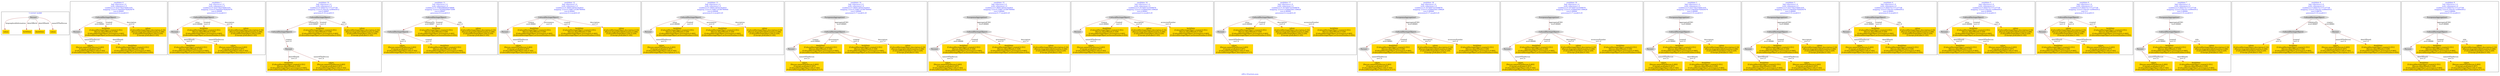 digraph n0 {
fontcolor="blue"
remincross="true"
label="s09-s-18-artists.json"
subgraph cluster_0 {
label="1-correct model"
n2[style="filled",color="white",fillcolor="lightgray",label="Person1"];
n3[shape="plaintext",style="filled",fillcolor="gold",label="values"];
n4[shape="plaintext",style="filled",fillcolor="gold",label="birthDate"];
n5[shape="plaintext",style="filled",fillcolor="gold",label="deathDate"];
n6[shape="plaintext",style="filled",fillcolor="gold",label="values"];
}
subgraph cluster_1 {
label="candidate 0\nlink coherence:1.0\nnode coherence:1.0\nconfidence:0.4257762378461435\nmapping score:0.5585920792820479\ncost:4.99981\n-precision:0.4-recall:0.5"
n8[style="filled",color="white",fillcolor="lightgray",label="CulturalHeritageObject1"];
n9[style="filled",color="white",fillcolor="lightgray",label="Person1"];
n10[shape="plaintext",style="filled",fillcolor="gold",label="values\n[Person,nameOfThePerson,0.493]\n[Concept,prefLabel,0.207]\n[CulturalHeritageObject,title,0.183]\n[CulturalHeritageObject,description,0.117]"];
n11[shape="plaintext",style="filled",fillcolor="gold",label="birthDate\n[CulturalHeritageObject,created,0.551]\n[Person,dateOfDeath,0.328]\n[CulturalHeritageObject,provenance,0.065]\n[CulturalHeritageObject,accessionNumber,0.055]"];
n12[shape="plaintext",style="filled",fillcolor="gold",label="deathDate\n[CulturalHeritageObject,created,0.551]\n[Person,dateOfDeath,0.328]\n[CulturalHeritageObject,provenance,0.065]\n[CulturalHeritageObject,accessionNumber,0.055]"];
n13[shape="plaintext",style="filled",fillcolor="gold",label="values\n[CulturalHeritageObject,description,0.33]\n[Person,biographicalInformation,0.296]\n[CulturalHeritageObject,title,0.229]\n[Concept,prefLabel,0.145]"];
}
subgraph cluster_2 {
label="candidate 1\nlink coherence:1.0\nnode coherence:1.0\nconfidence:0.4257762378461435\nmapping score:0.5585920792820479\ncost:4.99999\n-precision:0.4-recall:0.5"
n15[style="filled",color="white",fillcolor="lightgray",label="CulturalHeritageObject1"];
n16[style="filled",color="white",fillcolor="lightgray",label="Person2"];
n17[shape="plaintext",style="filled",fillcolor="gold",label="deathDate\n[CulturalHeritageObject,created,0.551]\n[Person,dateOfDeath,0.328]\n[CulturalHeritageObject,provenance,0.065]\n[CulturalHeritageObject,accessionNumber,0.055]"];
n18[shape="plaintext",style="filled",fillcolor="gold",label="birthDate\n[CulturalHeritageObject,created,0.551]\n[Person,dateOfDeath,0.328]\n[CulturalHeritageObject,provenance,0.065]\n[CulturalHeritageObject,accessionNumber,0.055]"];
n19[shape="plaintext",style="filled",fillcolor="gold",label="values\n[CulturalHeritageObject,description,0.33]\n[Person,biographicalInformation,0.296]\n[CulturalHeritageObject,title,0.229]\n[Concept,prefLabel,0.145]"];
n20[shape="plaintext",style="filled",fillcolor="gold",label="values\n[Person,nameOfThePerson,0.493]\n[Concept,prefLabel,0.207]\n[CulturalHeritageObject,title,0.183]\n[CulturalHeritageObject,description,0.117]"];
}
subgraph cluster_3 {
label="candidate 10\nlink coherence:1.0\nnode coherence:1.0\nconfidence:0.4005751777137736\nmapping score:0.5501917259045912\ncost:5.99997\n-precision:0.33-recall:0.5"
n22[style="filled",color="white",fillcolor="lightgray",label="CulturalHeritageObject1"];
n23[style="filled",color="white",fillcolor="lightgray",label="CulturalHeritageObject2"];
n24[style="filled",color="white",fillcolor="lightgray",label="Person2"];
n25[shape="plaintext",style="filled",fillcolor="gold",label="deathDate\n[CulturalHeritageObject,created,0.551]\n[Person,dateOfDeath,0.328]\n[CulturalHeritageObject,provenance,0.065]\n[CulturalHeritageObject,accessionNumber,0.055]"];
n26[shape="plaintext",style="filled",fillcolor="gold",label="birthDate\n[CulturalHeritageObject,created,0.551]\n[Person,dateOfDeath,0.328]\n[CulturalHeritageObject,provenance,0.065]\n[CulturalHeritageObject,accessionNumber,0.055]"];
n27[shape="plaintext",style="filled",fillcolor="gold",label="values\n[CulturalHeritageObject,description,0.33]\n[Person,biographicalInformation,0.296]\n[CulturalHeritageObject,title,0.229]\n[Concept,prefLabel,0.145]"];
n28[shape="plaintext",style="filled",fillcolor="gold",label="values\n[Person,nameOfThePerson,0.493]\n[Concept,prefLabel,0.207]\n[CulturalHeritageObject,title,0.183]\n[CulturalHeritageObject,description,0.117]"];
}
subgraph cluster_4 {
label="candidate 11\nlink coherence:1.0\nnode coherence:1.0\nconfidence:0.37882088492079696\nmapping score:0.542940294973599\ncost:4.99997\n-precision:0.0-recall:0.0"
n30[style="filled",color="white",fillcolor="lightgray",label="CulturalHeritageObject1"];
n31[style="filled",color="white",fillcolor="lightgray",label="CulturalHeritageObject2"];
n32[shape="plaintext",style="filled",fillcolor="gold",label="values\n[Person,nameOfThePerson,0.493]\n[Concept,prefLabel,0.207]\n[CulturalHeritageObject,title,0.183]\n[CulturalHeritageObject,description,0.117]"];
n33[shape="plaintext",style="filled",fillcolor="gold",label="birthDate\n[CulturalHeritageObject,created,0.551]\n[Person,dateOfDeath,0.328]\n[CulturalHeritageObject,provenance,0.065]\n[CulturalHeritageObject,accessionNumber,0.055]"];
n34[shape="plaintext",style="filled",fillcolor="gold",label="deathDate\n[CulturalHeritageObject,created,0.551]\n[Person,dateOfDeath,0.328]\n[CulturalHeritageObject,provenance,0.065]\n[CulturalHeritageObject,accessionNumber,0.055]"];
n35[shape="plaintext",style="filled",fillcolor="gold",label="values\n[CulturalHeritageObject,description,0.33]\n[Person,biographicalInformation,0.296]\n[CulturalHeritageObject,title,0.229]\n[Concept,prefLabel,0.145]"];
}
subgraph cluster_5 {
label="candidate 12\nlink coherence:1.0\nnode coherence:1.0\nconfidence:0.3600130542342833\nmapping score:0.5366710180780944\ncost:4.99981\n-precision:0.2-recall:0.25"
n37[style="filled",color="white",fillcolor="lightgray",label="CulturalHeritageObject1"];
n38[style="filled",color="white",fillcolor="lightgray",label="Person1"];
n39[shape="plaintext",style="filled",fillcolor="gold",label="deathDate\n[CulturalHeritageObject,created,0.551]\n[Person,dateOfDeath,0.328]\n[CulturalHeritageObject,provenance,0.065]\n[CulturalHeritageObject,accessionNumber,0.055]"];
n40[shape="plaintext",style="filled",fillcolor="gold",label="values\n[Person,nameOfThePerson,0.493]\n[Concept,prefLabel,0.207]\n[CulturalHeritageObject,title,0.183]\n[CulturalHeritageObject,description,0.117]"];
n41[shape="plaintext",style="filled",fillcolor="gold",label="birthDate\n[CulturalHeritageObject,created,0.551]\n[Person,dateOfDeath,0.328]\n[CulturalHeritageObject,provenance,0.065]\n[CulturalHeritageObject,accessionNumber,0.055]"];
n42[shape="plaintext",style="filled",fillcolor="gold",label="values\n[CulturalHeritageObject,description,0.33]\n[Person,biographicalInformation,0.296]\n[CulturalHeritageObject,title,0.229]\n[Concept,prefLabel,0.145]"];
}
subgraph cluster_6 {
label="candidate 13\nlink coherence:1.0\nnode coherence:1.0\nconfidence:0.3600130542342833\nmapping score:0.5366710180780944\ncost:4.99999\n-precision:0.2-recall:0.25"
n44[style="filled",color="white",fillcolor="lightgray",label="CulturalHeritageObject1"];
n45[style="filled",color="white",fillcolor="lightgray",label="Person2"];
n46[shape="plaintext",style="filled",fillcolor="gold",label="birthDate\n[CulturalHeritageObject,created,0.551]\n[Person,dateOfDeath,0.328]\n[CulturalHeritageObject,provenance,0.065]\n[CulturalHeritageObject,accessionNumber,0.055]"];
n47[shape="plaintext",style="filled",fillcolor="gold",label="deathDate\n[CulturalHeritageObject,created,0.551]\n[Person,dateOfDeath,0.328]\n[CulturalHeritageObject,provenance,0.065]\n[CulturalHeritageObject,accessionNumber,0.055]"];
n48[shape="plaintext",style="filled",fillcolor="gold",label="values\n[CulturalHeritageObject,description,0.33]\n[Person,biographicalInformation,0.296]\n[CulturalHeritageObject,title,0.229]\n[Concept,prefLabel,0.145]"];
n49[shape="plaintext",style="filled",fillcolor="gold",label="values\n[Person,nameOfThePerson,0.493]\n[Concept,prefLabel,0.207]\n[CulturalHeritageObject,title,0.183]\n[CulturalHeritageObject,description,0.117]"];
}
subgraph cluster_7 {
label="candidate 14\nlink coherence:1.0\nnode coherence:1.0\nconfidence:0.3600130542342833\nmapping score:0.5366710180780944\ncost:5.99966\n-precision:0.17-recall:0.25"
n51[style="filled",color="white",fillcolor="lightgray",label="CulturalHeritageObject1"];
n52[style="filled",color="white",fillcolor="lightgray",label="Person1"];
n53[style="filled",color="white",fillcolor="lightgray",label="EuropeanaAggregation1"];
n54[shape="plaintext",style="filled",fillcolor="gold",label="deathDate\n[CulturalHeritageObject,created,0.551]\n[Person,dateOfDeath,0.328]\n[CulturalHeritageObject,provenance,0.065]\n[CulturalHeritageObject,accessionNumber,0.055]"];
n55[shape="plaintext",style="filled",fillcolor="gold",label="values\n[Person,nameOfThePerson,0.493]\n[Concept,prefLabel,0.207]\n[CulturalHeritageObject,title,0.183]\n[CulturalHeritageObject,description,0.117]"];
n56[shape="plaintext",style="filled",fillcolor="gold",label="birthDate\n[CulturalHeritageObject,created,0.551]\n[Person,dateOfDeath,0.328]\n[CulturalHeritageObject,provenance,0.065]\n[CulturalHeritageObject,accessionNumber,0.055]"];
n57[shape="plaintext",style="filled",fillcolor="gold",label="values\n[CulturalHeritageObject,description,0.33]\n[Person,biographicalInformation,0.296]\n[CulturalHeritageObject,title,0.229]\n[Concept,prefLabel,0.145]"];
}
subgraph cluster_8 {
label="candidate 15\nlink coherence:1.0\nnode coherence:1.0\nconfidence:0.3600130542342833\nmapping score:0.5366710180780944\ncost:5.99984\n-precision:0.17-recall:0.25"
n59[style="filled",color="white",fillcolor="lightgray",label="CulturalHeritageObject1"];
n60[style="filled",color="white",fillcolor="lightgray",label="Person2"];
n61[style="filled",color="white",fillcolor="lightgray",label="EuropeanaAggregation1"];
n62[shape="plaintext",style="filled",fillcolor="gold",label="birthDate\n[CulturalHeritageObject,created,0.551]\n[Person,dateOfDeath,0.328]\n[CulturalHeritageObject,provenance,0.065]\n[CulturalHeritageObject,accessionNumber,0.055]"];
n63[shape="plaintext",style="filled",fillcolor="gold",label="deathDate\n[CulturalHeritageObject,created,0.551]\n[Person,dateOfDeath,0.328]\n[CulturalHeritageObject,provenance,0.065]\n[CulturalHeritageObject,accessionNumber,0.055]"];
n64[shape="plaintext",style="filled",fillcolor="gold",label="values\n[CulturalHeritageObject,description,0.33]\n[Person,biographicalInformation,0.296]\n[CulturalHeritageObject,title,0.229]\n[Concept,prefLabel,0.145]"];
n65[shape="plaintext",style="filled",fillcolor="gold",label="values\n[Person,nameOfThePerson,0.493]\n[Concept,prefLabel,0.207]\n[CulturalHeritageObject,title,0.183]\n[CulturalHeritageObject,description,0.117]"];
}
subgraph cluster_9 {
label="candidate 16\nlink coherence:1.0\nnode coherence:1.0\nconfidence:0.3574007323508879\nmapping score:0.5358002441169626\ncost:4.99981\n-precision:0.2-recall:0.25"
n67[style="filled",color="white",fillcolor="lightgray",label="CulturalHeritageObject1"];
n68[style="filled",color="white",fillcolor="lightgray",label="Person1"];
n69[shape="plaintext",style="filled",fillcolor="gold",label="values\n[Person,nameOfThePerson,0.493]\n[Concept,prefLabel,0.207]\n[CulturalHeritageObject,title,0.183]\n[CulturalHeritageObject,description,0.117]"];
n70[shape="plaintext",style="filled",fillcolor="gold",label="deathDate\n[CulturalHeritageObject,created,0.551]\n[Person,dateOfDeath,0.328]\n[CulturalHeritageObject,provenance,0.065]\n[CulturalHeritageObject,accessionNumber,0.055]"];
n71[shape="plaintext",style="filled",fillcolor="gold",label="values\n[CulturalHeritageObject,description,0.33]\n[Person,biographicalInformation,0.296]\n[CulturalHeritageObject,title,0.229]\n[Concept,prefLabel,0.145]"];
n72[shape="plaintext",style="filled",fillcolor="gold",label="birthDate\n[CulturalHeritageObject,created,0.551]\n[Person,dateOfDeath,0.328]\n[CulturalHeritageObject,provenance,0.065]\n[CulturalHeritageObject,accessionNumber,0.055]"];
}
subgraph cluster_10 {
label="candidate 17\nlink coherence:1.0\nnode coherence:1.0\nconfidence:0.3574007323508879\nmapping score:0.5358002441169626\ncost:4.99999\n-precision:0.2-recall:0.25"
n74[style="filled",color="white",fillcolor="lightgray",label="CulturalHeritageObject1"];
n75[style="filled",color="white",fillcolor="lightgray",label="Person2"];
n76[shape="plaintext",style="filled",fillcolor="gold",label="deathDate\n[CulturalHeritageObject,created,0.551]\n[Person,dateOfDeath,0.328]\n[CulturalHeritageObject,provenance,0.065]\n[CulturalHeritageObject,accessionNumber,0.055]"];
n77[shape="plaintext",style="filled",fillcolor="gold",label="values\n[CulturalHeritageObject,description,0.33]\n[Person,biographicalInformation,0.296]\n[CulturalHeritageObject,title,0.229]\n[Concept,prefLabel,0.145]"];
n78[shape="plaintext",style="filled",fillcolor="gold",label="birthDate\n[CulturalHeritageObject,created,0.551]\n[Person,dateOfDeath,0.328]\n[CulturalHeritageObject,provenance,0.065]\n[CulturalHeritageObject,accessionNumber,0.055]"];
n79[shape="plaintext",style="filled",fillcolor="gold",label="values\n[Person,nameOfThePerson,0.493]\n[Concept,prefLabel,0.207]\n[CulturalHeritageObject,title,0.183]\n[CulturalHeritageObject,description,0.117]"];
}
subgraph cluster_11 {
label="candidate 18\nlink coherence:1.0\nnode coherence:1.0\nconfidence:0.3574007323508879\nmapping score:0.5358002441169626\ncost:5.99966\n-precision:0.17-recall:0.25"
n81[style="filled",color="white",fillcolor="lightgray",label="CulturalHeritageObject1"];
n82[style="filled",color="white",fillcolor="lightgray",label="Person1"];
n83[style="filled",color="white",fillcolor="lightgray",label="EuropeanaAggregation1"];
n84[shape="plaintext",style="filled",fillcolor="gold",label="values\n[Person,nameOfThePerson,0.493]\n[Concept,prefLabel,0.207]\n[CulturalHeritageObject,title,0.183]\n[CulturalHeritageObject,description,0.117]"];
n85[shape="plaintext",style="filled",fillcolor="gold",label="deathDate\n[CulturalHeritageObject,created,0.551]\n[Person,dateOfDeath,0.328]\n[CulturalHeritageObject,provenance,0.065]\n[CulturalHeritageObject,accessionNumber,0.055]"];
n86[shape="plaintext",style="filled",fillcolor="gold",label="values\n[CulturalHeritageObject,description,0.33]\n[Person,biographicalInformation,0.296]\n[CulturalHeritageObject,title,0.229]\n[Concept,prefLabel,0.145]"];
n87[shape="plaintext",style="filled",fillcolor="gold",label="birthDate\n[CulturalHeritageObject,created,0.551]\n[Person,dateOfDeath,0.328]\n[CulturalHeritageObject,provenance,0.065]\n[CulturalHeritageObject,accessionNumber,0.055]"];
}
subgraph cluster_12 {
label="candidate 19\nlink coherence:1.0\nnode coherence:1.0\nconfidence:0.3574007323508879\nmapping score:0.5358002441169626\ncost:5.99984\n-precision:0.17-recall:0.25"
n89[style="filled",color="white",fillcolor="lightgray",label="CulturalHeritageObject1"];
n90[style="filled",color="white",fillcolor="lightgray",label="Person2"];
n91[style="filled",color="white",fillcolor="lightgray",label="EuropeanaAggregation1"];
n92[shape="plaintext",style="filled",fillcolor="gold",label="deathDate\n[CulturalHeritageObject,created,0.551]\n[Person,dateOfDeath,0.328]\n[CulturalHeritageObject,provenance,0.065]\n[CulturalHeritageObject,accessionNumber,0.055]"];
n93[shape="plaintext",style="filled",fillcolor="gold",label="values\n[CulturalHeritageObject,description,0.33]\n[Person,biographicalInformation,0.296]\n[CulturalHeritageObject,title,0.229]\n[Concept,prefLabel,0.145]"];
n94[shape="plaintext",style="filled",fillcolor="gold",label="birthDate\n[CulturalHeritageObject,created,0.551]\n[Person,dateOfDeath,0.328]\n[CulturalHeritageObject,provenance,0.065]\n[CulturalHeritageObject,accessionNumber,0.055]"];
n95[shape="plaintext",style="filled",fillcolor="gold",label="values\n[Person,nameOfThePerson,0.493]\n[Concept,prefLabel,0.207]\n[CulturalHeritageObject,title,0.183]\n[CulturalHeritageObject,description,0.117]"];
}
subgraph cluster_13 {
label="candidate 2\nlink coherence:1.0\nnode coherence:1.0\nconfidence:0.4257762378461435\nmapping score:0.5585920792820479\ncost:5.99966\n-precision:0.33-recall:0.5"
n97[style="filled",color="white",fillcolor="lightgray",label="CulturalHeritageObject1"];
n98[style="filled",color="white",fillcolor="lightgray",label="Person1"];
n99[style="filled",color="white",fillcolor="lightgray",label="EuropeanaAggregation1"];
n100[shape="plaintext",style="filled",fillcolor="gold",label="values\n[Person,nameOfThePerson,0.493]\n[Concept,prefLabel,0.207]\n[CulturalHeritageObject,title,0.183]\n[CulturalHeritageObject,description,0.117]"];
n101[shape="plaintext",style="filled",fillcolor="gold",label="birthDate\n[CulturalHeritageObject,created,0.551]\n[Person,dateOfDeath,0.328]\n[CulturalHeritageObject,provenance,0.065]\n[CulturalHeritageObject,accessionNumber,0.055]"];
n102[shape="plaintext",style="filled",fillcolor="gold",label="deathDate\n[CulturalHeritageObject,created,0.551]\n[Person,dateOfDeath,0.328]\n[CulturalHeritageObject,provenance,0.065]\n[CulturalHeritageObject,accessionNumber,0.055]"];
n103[shape="plaintext",style="filled",fillcolor="gold",label="values\n[CulturalHeritageObject,description,0.33]\n[Person,biographicalInformation,0.296]\n[CulturalHeritageObject,title,0.229]\n[Concept,prefLabel,0.145]"];
}
subgraph cluster_14 {
label="candidate 3\nlink coherence:1.0\nnode coherence:1.0\nconfidence:0.4257762378461435\nmapping score:0.5585920792820479\ncost:5.99984\n-precision:0.33-recall:0.5"
n105[style="filled",color="white",fillcolor="lightgray",label="CulturalHeritageObject1"];
n106[style="filled",color="white",fillcolor="lightgray",label="Person2"];
n107[style="filled",color="white",fillcolor="lightgray",label="EuropeanaAggregation1"];
n108[shape="plaintext",style="filled",fillcolor="gold",label="deathDate\n[CulturalHeritageObject,created,0.551]\n[Person,dateOfDeath,0.328]\n[CulturalHeritageObject,provenance,0.065]\n[CulturalHeritageObject,accessionNumber,0.055]"];
n109[shape="plaintext",style="filled",fillcolor="gold",label="birthDate\n[CulturalHeritageObject,created,0.551]\n[Person,dateOfDeath,0.328]\n[CulturalHeritageObject,provenance,0.065]\n[CulturalHeritageObject,accessionNumber,0.055]"];
n110[shape="plaintext",style="filled",fillcolor="gold",label="values\n[CulturalHeritageObject,description,0.33]\n[Person,biographicalInformation,0.296]\n[CulturalHeritageObject,title,0.229]\n[Concept,prefLabel,0.145]"];
n111[shape="plaintext",style="filled",fillcolor="gold",label="values\n[Person,nameOfThePerson,0.493]\n[Concept,prefLabel,0.207]\n[CulturalHeritageObject,title,0.183]\n[CulturalHeritageObject,description,0.117]"];
}
subgraph cluster_15 {
label="candidate 4\nlink coherence:1.0\nnode coherence:1.0\nconfidence:0.4005751777137736\nmapping score:0.5501917259045912\ncost:4.99981\n-precision:0.4-recall:0.5"
n113[style="filled",color="white",fillcolor="lightgray",label="CulturalHeritageObject1"];
n114[style="filled",color="white",fillcolor="lightgray",label="Person1"];
n115[shape="plaintext",style="filled",fillcolor="gold",label="values\n[Person,nameOfThePerson,0.493]\n[Concept,prefLabel,0.207]\n[CulturalHeritageObject,title,0.183]\n[CulturalHeritageObject,description,0.117]"];
n116[shape="plaintext",style="filled",fillcolor="gold",label="birthDate\n[CulturalHeritageObject,created,0.551]\n[Person,dateOfDeath,0.328]\n[CulturalHeritageObject,provenance,0.065]\n[CulturalHeritageObject,accessionNumber,0.055]"];
n117[shape="plaintext",style="filled",fillcolor="gold",label="deathDate\n[CulturalHeritageObject,created,0.551]\n[Person,dateOfDeath,0.328]\n[CulturalHeritageObject,provenance,0.065]\n[CulturalHeritageObject,accessionNumber,0.055]"];
n118[shape="plaintext",style="filled",fillcolor="gold",label="values\n[CulturalHeritageObject,description,0.33]\n[Person,biographicalInformation,0.296]\n[CulturalHeritageObject,title,0.229]\n[Concept,prefLabel,0.145]"];
}
subgraph cluster_16 {
label="candidate 5\nlink coherence:1.0\nnode coherence:1.0\nconfidence:0.4005751777137736\nmapping score:0.5501917259045912\ncost:4.99999\n-precision:0.4-recall:0.5"
n120[style="filled",color="white",fillcolor="lightgray",label="CulturalHeritageObject1"];
n121[style="filled",color="white",fillcolor="lightgray",label="Person2"];
n122[shape="plaintext",style="filled",fillcolor="gold",label="deathDate\n[CulturalHeritageObject,created,0.551]\n[Person,dateOfDeath,0.328]\n[CulturalHeritageObject,provenance,0.065]\n[CulturalHeritageObject,accessionNumber,0.055]"];
n123[shape="plaintext",style="filled",fillcolor="gold",label="birthDate\n[CulturalHeritageObject,created,0.551]\n[Person,dateOfDeath,0.328]\n[CulturalHeritageObject,provenance,0.065]\n[CulturalHeritageObject,accessionNumber,0.055]"];
n124[shape="plaintext",style="filled",fillcolor="gold",label="values\n[CulturalHeritageObject,description,0.33]\n[Person,biographicalInformation,0.296]\n[CulturalHeritageObject,title,0.229]\n[Concept,prefLabel,0.145]"];
n125[shape="plaintext",style="filled",fillcolor="gold",label="values\n[Person,nameOfThePerson,0.493]\n[Concept,prefLabel,0.207]\n[CulturalHeritageObject,title,0.183]\n[CulturalHeritageObject,description,0.117]"];
}
subgraph cluster_17 {
label="candidate 6\nlink coherence:1.0\nnode coherence:1.0\nconfidence:0.4005751777137736\nmapping score:0.5501917259045912\ncost:5.0\n-precision:0.4-recall:0.5"
n127[style="filled",color="white",fillcolor="lightgray",label="CulturalHeritageObject2"];
n128[style="filled",color="white",fillcolor="lightgray",label="Person2"];
n129[shape="plaintext",style="filled",fillcolor="gold",label="deathDate\n[CulturalHeritageObject,created,0.551]\n[Person,dateOfDeath,0.328]\n[CulturalHeritageObject,provenance,0.065]\n[CulturalHeritageObject,accessionNumber,0.055]"];
n130[shape="plaintext",style="filled",fillcolor="gold",label="values\n[CulturalHeritageObject,description,0.33]\n[Person,biographicalInformation,0.296]\n[CulturalHeritageObject,title,0.229]\n[Concept,prefLabel,0.145]"];
n131[shape="plaintext",style="filled",fillcolor="gold",label="birthDate\n[CulturalHeritageObject,created,0.551]\n[Person,dateOfDeath,0.328]\n[CulturalHeritageObject,provenance,0.065]\n[CulturalHeritageObject,accessionNumber,0.055]"];
n132[shape="plaintext",style="filled",fillcolor="gold",label="values\n[Person,nameOfThePerson,0.493]\n[Concept,prefLabel,0.207]\n[CulturalHeritageObject,title,0.183]\n[CulturalHeritageObject,description,0.117]"];
}
subgraph cluster_18 {
label="candidate 7\nlink coherence:1.0\nnode coherence:1.0\nconfidence:0.4005751777137736\nmapping score:0.5501917259045912\ncost:5.99966\n-precision:0.33-recall:0.5"
n134[style="filled",color="white",fillcolor="lightgray",label="CulturalHeritageObject1"];
n135[style="filled",color="white",fillcolor="lightgray",label="Person1"];
n136[style="filled",color="white",fillcolor="lightgray",label="EuropeanaAggregation1"];
n137[shape="plaintext",style="filled",fillcolor="gold",label="values\n[Person,nameOfThePerson,0.493]\n[Concept,prefLabel,0.207]\n[CulturalHeritageObject,title,0.183]\n[CulturalHeritageObject,description,0.117]"];
n138[shape="plaintext",style="filled",fillcolor="gold",label="birthDate\n[CulturalHeritageObject,created,0.551]\n[Person,dateOfDeath,0.328]\n[CulturalHeritageObject,provenance,0.065]\n[CulturalHeritageObject,accessionNumber,0.055]"];
n139[shape="plaintext",style="filled",fillcolor="gold",label="deathDate\n[CulturalHeritageObject,created,0.551]\n[Person,dateOfDeath,0.328]\n[CulturalHeritageObject,provenance,0.065]\n[CulturalHeritageObject,accessionNumber,0.055]"];
n140[shape="plaintext",style="filled",fillcolor="gold",label="values\n[CulturalHeritageObject,description,0.33]\n[Person,biographicalInformation,0.296]\n[CulturalHeritageObject,title,0.229]\n[Concept,prefLabel,0.145]"];
}
subgraph cluster_19 {
label="candidate 8\nlink coherence:1.0\nnode coherence:1.0\nconfidence:0.4005751777137736\nmapping score:0.5501917259045912\ncost:5.99978\n-precision:0.33-recall:0.5"
n142[style="filled",color="white",fillcolor="lightgray",label="CulturalHeritageObject1"];
n143[style="filled",color="white",fillcolor="lightgray",label="CulturalHeritageObject2"];
n144[style="filled",color="white",fillcolor="lightgray",label="Person1"];
n145[shape="plaintext",style="filled",fillcolor="gold",label="values\n[Person,nameOfThePerson,0.493]\n[Concept,prefLabel,0.207]\n[CulturalHeritageObject,title,0.183]\n[CulturalHeritageObject,description,0.117]"];
n146[shape="plaintext",style="filled",fillcolor="gold",label="values\n[CulturalHeritageObject,description,0.33]\n[Person,biographicalInformation,0.296]\n[CulturalHeritageObject,title,0.229]\n[Concept,prefLabel,0.145]"];
n147[shape="plaintext",style="filled",fillcolor="gold",label="deathDate\n[CulturalHeritageObject,created,0.551]\n[Person,dateOfDeath,0.328]\n[CulturalHeritageObject,provenance,0.065]\n[CulturalHeritageObject,accessionNumber,0.055]"];
n148[shape="plaintext",style="filled",fillcolor="gold",label="birthDate\n[CulturalHeritageObject,created,0.551]\n[Person,dateOfDeath,0.328]\n[CulturalHeritageObject,provenance,0.065]\n[CulturalHeritageObject,accessionNumber,0.055]"];
}
subgraph cluster_20 {
label="candidate 9\nlink coherence:1.0\nnode coherence:1.0\nconfidence:0.4005751777137736\nmapping score:0.5501917259045912\ncost:5.99984\n-precision:0.33-recall:0.5"
n150[style="filled",color="white",fillcolor="lightgray",label="CulturalHeritageObject1"];
n151[style="filled",color="white",fillcolor="lightgray",label="Person2"];
n152[style="filled",color="white",fillcolor="lightgray",label="EuropeanaAggregation1"];
n153[shape="plaintext",style="filled",fillcolor="gold",label="deathDate\n[CulturalHeritageObject,created,0.551]\n[Person,dateOfDeath,0.328]\n[CulturalHeritageObject,provenance,0.065]\n[CulturalHeritageObject,accessionNumber,0.055]"];
n154[shape="plaintext",style="filled",fillcolor="gold",label="birthDate\n[CulturalHeritageObject,created,0.551]\n[Person,dateOfDeath,0.328]\n[CulturalHeritageObject,provenance,0.065]\n[CulturalHeritageObject,accessionNumber,0.055]"];
n155[shape="plaintext",style="filled",fillcolor="gold",label="values\n[CulturalHeritageObject,description,0.33]\n[Person,biographicalInformation,0.296]\n[CulturalHeritageObject,title,0.229]\n[Concept,prefLabel,0.145]"];
n156[shape="plaintext",style="filled",fillcolor="gold",label="values\n[Person,nameOfThePerson,0.493]\n[Concept,prefLabel,0.207]\n[CulturalHeritageObject,title,0.183]\n[CulturalHeritageObject,description,0.117]"];
}
n2 -> n3[color="brown",fontcolor="black",label="biographicalInformation"]
n2 -> n4[color="brown",fontcolor="black",label="dateOfBirth"]
n2 -> n5[color="brown",fontcolor="black",label="dateOfDeath"]
n2 -> n6[color="brown",fontcolor="black",label="nameOfThePerson"]
n8 -> n9[color="brown",fontcolor="black",label="creator\nw=0.99981"]
n9 -> n10[color="brown",fontcolor="black",label="nameOfThePerson\nw=1.0"]
n8 -> n11[color="brown",fontcolor="black",label="created\nw=1.0"]
n9 -> n12[color="brown",fontcolor="black",label="dateOfDeath\nw=1.0"]
n8 -> n13[color="brown",fontcolor="black",label="description\nw=1.0"]
n15 -> n16[color="brown",fontcolor="black",label="sitter\nw=0.99999"]
n16 -> n17[color="brown",fontcolor="black",label="dateOfDeath\nw=1.0"]
n15 -> n18[color="brown",fontcolor="black",label="created\nw=1.0"]
n15 -> n19[color="brown",fontcolor="black",label="description\nw=1.0"]
n16 -> n20[color="brown",fontcolor="black",label="nameOfThePerson\nw=1.0"]
n22 -> n23[color="brown",fontcolor="black",label="isRelatedTo\nw=0.99997"]
n23 -> n24[color="brown",fontcolor="black",label="creator\nw=1.0"]
n24 -> n25[color="brown",fontcolor="black",label="dateOfDeath\nw=1.0"]
n22 -> n26[color="brown",fontcolor="black",label="created\nw=1.0"]
n22 -> n27[color="brown",fontcolor="black",label="title\nw=1.0"]
n24 -> n28[color="brown",fontcolor="black",label="nameOfThePerson\nw=1.0"]
n30 -> n31[color="brown",fontcolor="black",label="isRelatedTo\nw=0.99997"]
n31 -> n32[color="brown",fontcolor="black",label="title\nw=1.0"]
n30 -> n33[color="brown",fontcolor="black",label="created\nw=1.0"]
n31 -> n34[color="brown",fontcolor="black",label="created\nw=1.0"]
n30 -> n35[color="brown",fontcolor="black",label="title\nw=1.0"]
n37 -> n38[color="brown",fontcolor="black",label="creator\nw=0.99981"]
n37 -> n39[color="brown",fontcolor="black",label="provenance\nw=1.0"]
n38 -> n40[color="brown",fontcolor="black",label="nameOfThePerson\nw=1.0"]
n37 -> n41[color="brown",fontcolor="black",label="created\nw=1.0"]
n37 -> n42[color="brown",fontcolor="black",label="description\nw=1.0"]
n44 -> n45[color="brown",fontcolor="black",label="sitter\nw=0.99999"]
n44 -> n46[color="brown",fontcolor="black",label="created\nw=1.0"]
n44 -> n47[color="brown",fontcolor="black",label="provenance\nw=1.0"]
n44 -> n48[color="brown",fontcolor="black",label="description\nw=1.0"]
n45 -> n49[color="brown",fontcolor="black",label="nameOfThePerson\nw=1.0"]
n51 -> n52[color="brown",fontcolor="black",label="creator\nw=0.99981"]
n53 -> n51[color="brown",fontcolor="black",label="aggregatedCHO\nw=0.99985"]
n51 -> n54[color="brown",fontcolor="black",label="provenance\nw=1.0"]
n52 -> n55[color="brown",fontcolor="black",label="nameOfThePerson\nw=1.0"]
n51 -> n56[color="brown",fontcolor="black",label="created\nw=1.0"]
n51 -> n57[color="brown",fontcolor="black",label="description\nw=1.0"]
n59 -> n60[color="brown",fontcolor="black",label="sitter\nw=0.99999"]
n61 -> n59[color="brown",fontcolor="black",label="aggregatedCHO\nw=0.99985"]
n59 -> n62[color="brown",fontcolor="black",label="created\nw=1.0"]
n59 -> n63[color="brown",fontcolor="black",label="provenance\nw=1.0"]
n59 -> n64[color="brown",fontcolor="black",label="description\nw=1.0"]
n60 -> n65[color="brown",fontcolor="black",label="nameOfThePerson\nw=1.0"]
n67 -> n68[color="brown",fontcolor="black",label="creator\nw=0.99981"]
n68 -> n69[color="brown",fontcolor="black",label="nameOfThePerson\nw=1.0"]
n67 -> n70[color="brown",fontcolor="black",label="created\nw=1.0"]
n67 -> n71[color="brown",fontcolor="black",label="description\nw=1.0"]
n67 -> n72[color="brown",fontcolor="black",label="accessionNumber\nw=1.0"]
n74 -> n75[color="brown",fontcolor="black",label="sitter\nw=0.99999"]
n74 -> n76[color="brown",fontcolor="black",label="created\nw=1.0"]
n74 -> n77[color="brown",fontcolor="black",label="description\nw=1.0"]
n74 -> n78[color="brown",fontcolor="black",label="accessionNumber\nw=1.0"]
n75 -> n79[color="brown",fontcolor="black",label="nameOfThePerson\nw=1.0"]
n81 -> n82[color="brown",fontcolor="black",label="creator\nw=0.99981"]
n83 -> n81[color="brown",fontcolor="black",label="aggregatedCHO\nw=0.99985"]
n82 -> n84[color="brown",fontcolor="black",label="nameOfThePerson\nw=1.0"]
n81 -> n85[color="brown",fontcolor="black",label="created\nw=1.0"]
n81 -> n86[color="brown",fontcolor="black",label="description\nw=1.0"]
n81 -> n87[color="brown",fontcolor="black",label="accessionNumber\nw=1.0"]
n89 -> n90[color="brown",fontcolor="black",label="sitter\nw=0.99999"]
n91 -> n89[color="brown",fontcolor="black",label="aggregatedCHO\nw=0.99985"]
n89 -> n92[color="brown",fontcolor="black",label="created\nw=1.0"]
n89 -> n93[color="brown",fontcolor="black",label="description\nw=1.0"]
n89 -> n94[color="brown",fontcolor="black",label="accessionNumber\nw=1.0"]
n90 -> n95[color="brown",fontcolor="black",label="nameOfThePerson\nw=1.0"]
n97 -> n98[color="brown",fontcolor="black",label="creator\nw=0.99981"]
n99 -> n97[color="brown",fontcolor="black",label="aggregatedCHO\nw=0.99985"]
n98 -> n100[color="brown",fontcolor="black",label="nameOfThePerson\nw=1.0"]
n97 -> n101[color="brown",fontcolor="black",label="created\nw=1.0"]
n98 -> n102[color="brown",fontcolor="black",label="dateOfDeath\nw=1.0"]
n97 -> n103[color="brown",fontcolor="black",label="description\nw=1.0"]
n105 -> n106[color="brown",fontcolor="black",label="sitter\nw=0.99999"]
n107 -> n105[color="brown",fontcolor="black",label="aggregatedCHO\nw=0.99985"]
n106 -> n108[color="brown",fontcolor="black",label="dateOfDeath\nw=1.0"]
n105 -> n109[color="brown",fontcolor="black",label="created\nw=1.0"]
n105 -> n110[color="brown",fontcolor="black",label="description\nw=1.0"]
n106 -> n111[color="brown",fontcolor="black",label="nameOfThePerson\nw=1.0"]
n113 -> n114[color="brown",fontcolor="black",label="creator\nw=0.99981"]
n114 -> n115[color="brown",fontcolor="black",label="nameOfThePerson\nw=1.0"]
n113 -> n116[color="brown",fontcolor="black",label="created\nw=1.0"]
n114 -> n117[color="brown",fontcolor="black",label="dateOfDeath\nw=1.0"]
n113 -> n118[color="brown",fontcolor="black",label="title\nw=1.0"]
n120 -> n121[color="brown",fontcolor="black",label="sitter\nw=0.99999"]
n121 -> n122[color="brown",fontcolor="black",label="dateOfDeath\nw=1.0"]
n120 -> n123[color="brown",fontcolor="black",label="created\nw=1.0"]
n120 -> n124[color="brown",fontcolor="black",label="title\nw=1.0"]
n121 -> n125[color="brown",fontcolor="black",label="nameOfThePerson\nw=1.0"]
n127 -> n128[color="brown",fontcolor="black",label="creator\nw=1.0"]
n128 -> n129[color="brown",fontcolor="black",label="dateOfDeath\nw=1.0"]
n127 -> n130[color="brown",fontcolor="black",label="title\nw=1.0"]
n127 -> n131[color="brown",fontcolor="black",label="created\nw=1.0"]
n128 -> n132[color="brown",fontcolor="black",label="nameOfThePerson\nw=1.0"]
n134 -> n135[color="brown",fontcolor="black",label="creator\nw=0.99981"]
n136 -> n134[color="brown",fontcolor="black",label="aggregatedCHO\nw=0.99985"]
n135 -> n137[color="brown",fontcolor="black",label="nameOfThePerson\nw=1.0"]
n134 -> n138[color="brown",fontcolor="black",label="created\nw=1.0"]
n135 -> n139[color="brown",fontcolor="black",label="dateOfDeath\nw=1.0"]
n134 -> n140[color="brown",fontcolor="black",label="title\nw=1.0"]
n142 -> n143[color="brown",fontcolor="black",label="isRelatedTo\nw=0.99997"]
n142 -> n144[color="brown",fontcolor="black",label="creator\nw=0.99981"]
n144 -> n145[color="brown",fontcolor="black",label="nameOfThePerson\nw=1.0"]
n143 -> n146[color="brown",fontcolor="black",label="title\nw=1.0"]
n144 -> n147[color="brown",fontcolor="black",label="dateOfDeath\nw=1.0"]
n143 -> n148[color="brown",fontcolor="black",label="created\nw=1.0"]
n150 -> n151[color="brown",fontcolor="black",label="sitter\nw=0.99999"]
n152 -> n150[color="brown",fontcolor="black",label="aggregatedCHO\nw=0.99985"]
n151 -> n153[color="brown",fontcolor="black",label="dateOfDeath\nw=1.0"]
n150 -> n154[color="brown",fontcolor="black",label="created\nw=1.0"]
n150 -> n155[color="brown",fontcolor="black",label="title\nw=1.0"]
n151 -> n156[color="brown",fontcolor="black",label="nameOfThePerson\nw=1.0"]
}
